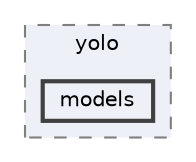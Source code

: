 digraph "C:/Users/dorij/OneDrive/Desktop/ur5/vision/yolo/models"
{
 // LATEX_PDF_SIZE
  bgcolor="transparent";
  edge [fontname=Helvetica,fontsize=10,labelfontname=Helvetica,labelfontsize=10];
  node [fontname=Helvetica,fontsize=10,shape=box,height=0.2,width=0.4];
  compound=true
  subgraph clusterdir_b9309eed96cb4578c401d3eed0c0ec61 {
    graph [ bgcolor="#edf0f7", pencolor="grey50", label="yolo", fontname=Helvetica,fontsize=10 style="filled,dashed", URL="dir_b9309eed96cb4578c401d3eed0c0ec61.html",tooltip=""]
  dir_ed8a63a06abb978ecf0bae085e8b2823 [label="models", fillcolor="#edf0f7", color="grey25", style="filled,bold", URL="dir_ed8a63a06abb978ecf0bae085e8b2823.html",tooltip=""];
  }
}
